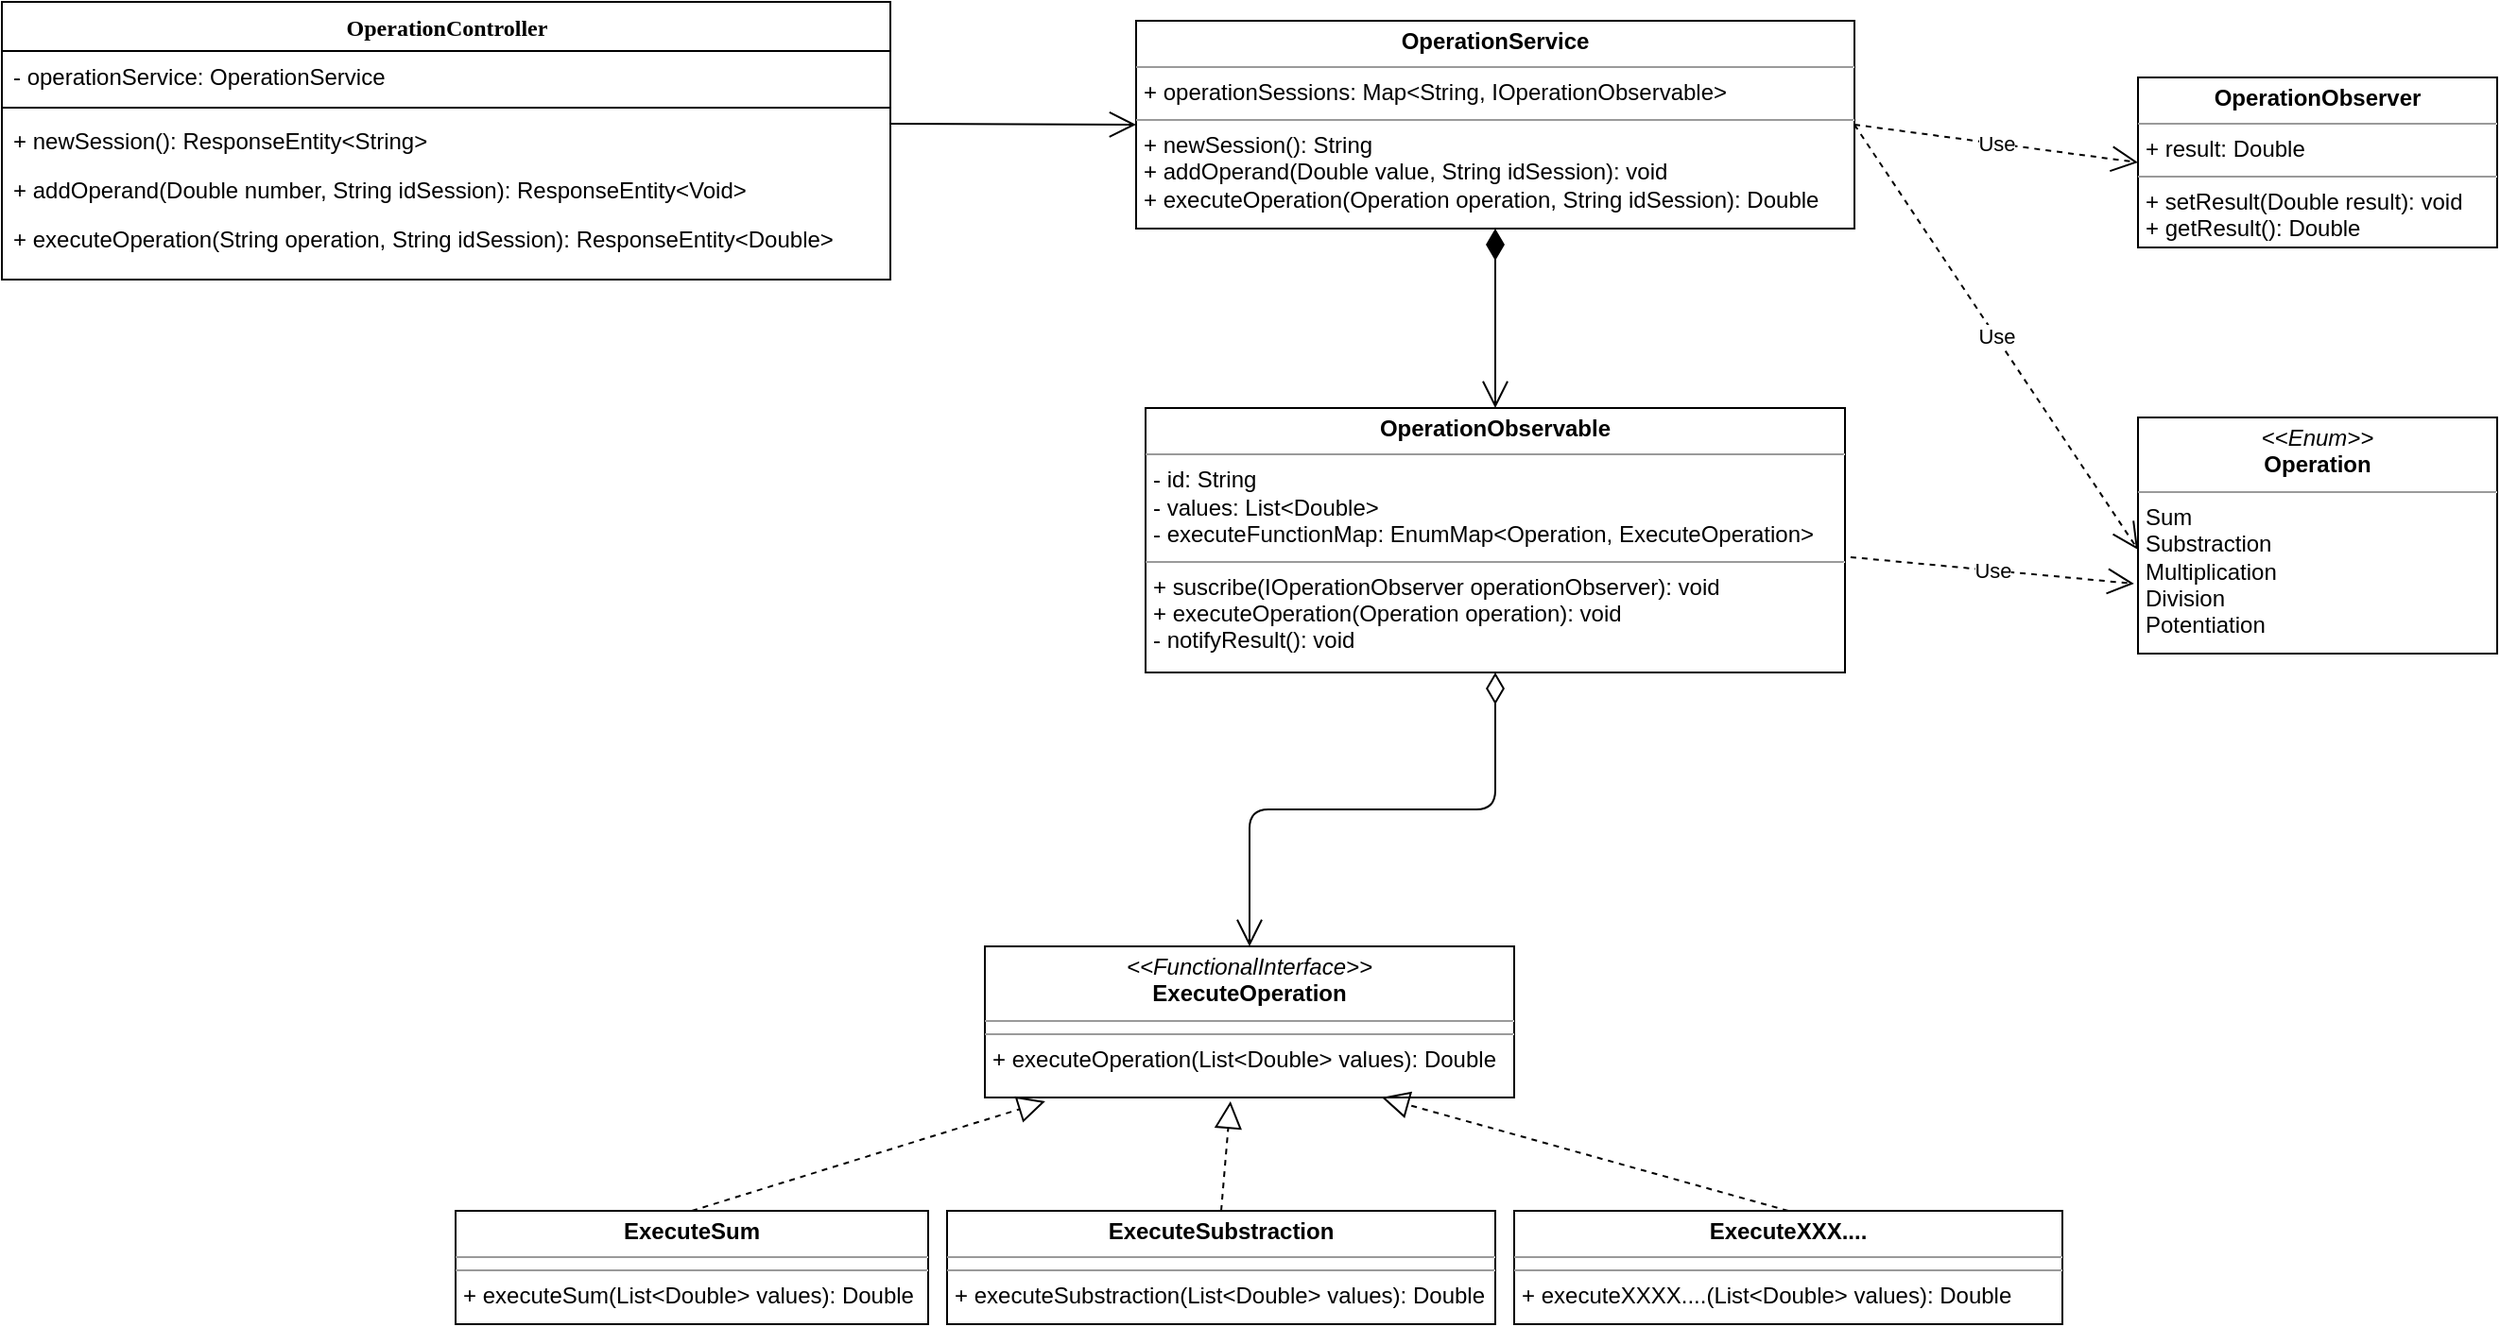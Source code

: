 <mxfile version="15.2.7" type="github">
  <diagram name="Page-1" id="9f46799a-70d6-7492-0946-bef42562c5a5">
    <mxGraphModel dx="1422" dy="741" grid="1" gridSize="10" guides="1" tooltips="1" connect="1" arrows="1" fold="1" page="1" pageScale="1" pageWidth="1100" pageHeight="850" background="none" math="0" shadow="0">
      <root>
        <mxCell id="0" />
        <mxCell id="1" parent="0" />
        <mxCell id="78961159f06e98e8-17" value="&lt;div&gt;OperationController&lt;/div&gt;" style="swimlane;html=1;fontStyle=1;align=center;verticalAlign=top;childLayout=stackLayout;horizontal=1;startSize=26;horizontalStack=0;resizeParent=1;resizeLast=0;collapsible=1;marginBottom=0;swimlaneFillColor=#ffffff;rounded=0;shadow=0;comic=0;labelBackgroundColor=none;strokeWidth=1;fillColor=none;fontFamily=Verdana;fontSize=12" parent="1" vertex="1">
          <mxGeometry x="30" y="140" width="470" height="147" as="geometry">
            <mxRectangle x="30" y="140" width="170" height="26" as="alternateBounds" />
          </mxGeometry>
        </mxCell>
        <mxCell id="78961159f06e98e8-21" value="- operationService: OperationService" style="text;html=1;strokeColor=none;fillColor=none;align=left;verticalAlign=top;spacingLeft=4;spacingRight=4;whiteSpace=wrap;overflow=hidden;rotatable=0;points=[[0,0.5],[1,0.5]];portConstraint=eastwest;" parent="78961159f06e98e8-17" vertex="1">
          <mxGeometry y="26" width="470" height="26" as="geometry" />
        </mxCell>
        <mxCell id="78961159f06e98e8-19" value="" style="line;html=1;strokeWidth=1;fillColor=none;align=left;verticalAlign=middle;spacingTop=-1;spacingLeft=3;spacingRight=3;rotatable=0;labelPosition=right;points=[];portConstraint=eastwest;" parent="78961159f06e98e8-17" vertex="1">
          <mxGeometry y="52" width="470" height="8" as="geometry" />
        </mxCell>
        <mxCell id="78961159f06e98e8-20" value="+ newSession(): ResponseEntity&amp;lt;String&amp;gt;" style="text;html=1;strokeColor=none;fillColor=none;align=left;verticalAlign=top;spacingLeft=4;spacingRight=4;whiteSpace=wrap;overflow=hidden;rotatable=0;points=[[0,0.5],[1,0.5]];portConstraint=eastwest;" parent="78961159f06e98e8-17" vertex="1">
          <mxGeometry y="60" width="470" height="26" as="geometry" />
        </mxCell>
        <mxCell id="78961159f06e98e8-27" value="+ addOperand(Double number, String idSession): ResponseEntity&amp;lt;Void&amp;gt;" style="text;html=1;strokeColor=none;fillColor=none;align=left;verticalAlign=top;spacingLeft=4;spacingRight=4;whiteSpace=wrap;overflow=hidden;rotatable=0;points=[[0,0.5],[1,0.5]];portConstraint=eastwest;" parent="78961159f06e98e8-17" vertex="1">
          <mxGeometry y="86" width="470" height="26" as="geometry" />
        </mxCell>
        <mxCell id="y-C-V-RTcDAm6VNSOx3O-1" value="+ executeOperation(String operation, String idSession): ResponseEntity&amp;lt;Double&amp;gt;" style="text;html=1;strokeColor=none;fillColor=none;align=left;verticalAlign=top;spacingLeft=4;spacingRight=4;whiteSpace=wrap;overflow=hidden;rotatable=0;points=[[0,0.5],[1,0.5]];portConstraint=eastwest;" parent="78961159f06e98e8-17" vertex="1">
          <mxGeometry y="112" width="470" height="26" as="geometry" />
        </mxCell>
        <mxCell id="y-C-V-RTcDAm6VNSOx3O-11" value="&lt;p style=&quot;margin: 0px ; margin-top: 4px ; text-align: center&quot;&gt;&lt;b&gt;OperationObserver&lt;/b&gt;&lt;/p&gt;&lt;hr size=&quot;1&quot;&gt;&lt;p style=&quot;margin: 0px ; margin-left: 4px&quot;&gt;+ result: Double&lt;br&gt;&lt;/p&gt;&lt;hr size=&quot;1&quot;&gt;&lt;p style=&quot;margin: 0px ; margin-left: 4px&quot;&gt;+ setResult(Double result): void&lt;/p&gt;&lt;p style=&quot;margin: 0px ; margin-left: 4px&quot;&gt;+ getResult(): Double&lt;br&gt;&lt;/p&gt;" style="verticalAlign=top;align=left;overflow=fill;fontSize=12;fontFamily=Helvetica;html=1;" parent="1" vertex="1">
          <mxGeometry x="1160" y="180" width="190" height="90" as="geometry" />
        </mxCell>
        <mxCell id="y-C-V-RTcDAm6VNSOx3O-12" value="&lt;p style=&quot;margin: 0px ; margin-top: 4px ; text-align: center&quot;&gt;&lt;i&gt;&amp;lt;&amp;lt;Enum&amp;gt;&amp;gt;&lt;/i&gt;&lt;br&gt;&lt;b&gt;Operation&lt;/b&gt;&lt;/p&gt;&lt;hr size=&quot;1&quot;&gt;&lt;p style=&quot;margin: 0px ; margin-left: 4px&quot;&gt;Sum&lt;/p&gt;&lt;p style=&quot;margin: 0px ; margin-left: 4px&quot;&gt;Substraction&lt;br&gt;&lt;/p&gt;&lt;p style=&quot;margin: 0px ; margin-left: 4px&quot;&gt;Multiplication&lt;/p&gt;&lt;p style=&quot;margin: 0px ; margin-left: 4px&quot;&gt;Division&lt;/p&gt;&lt;p style=&quot;margin: 0px ; margin-left: 4px&quot;&gt;Potentiation&lt;br&gt;&lt;/p&gt;&lt;p style=&quot;margin: 0px ; margin-left: 4px&quot;&gt;&lt;br&gt;&lt;/p&gt;&lt;hr size=&quot;1&quot;&gt;" style="verticalAlign=top;align=left;overflow=fill;fontSize=12;fontFamily=Helvetica;html=1;" parent="1" vertex="1">
          <mxGeometry x="1160" y="360" width="190" height="125" as="geometry" />
        </mxCell>
        <mxCell id="y-C-V-RTcDAm6VNSOx3O-14" value="&lt;p style=&quot;margin: 0px ; margin-top: 4px ; text-align: center&quot;&gt;&lt;b&gt;OperationObservable&lt;/b&gt;&lt;/p&gt;&lt;hr size=&quot;1&quot;&gt;&lt;p style=&quot;margin: 0px ; margin-left: 4px&quot;&gt;- id: String&lt;br&gt;- values: List&amp;lt;Double&amp;gt;&lt;/p&gt;&lt;p style=&quot;margin: 0px ; margin-left: 4px&quot;&gt;- executeFunctionMap: EnumMap&amp;lt;Operation, ExecuteOperation&amp;gt;&lt;br&gt;&lt;/p&gt;&lt;hr size=&quot;1&quot;&gt;&lt;p style=&quot;margin: 0px ; margin-left: 4px&quot;&gt;+ suscribe(IOperationObserver operationObserver): void&lt;br&gt;+ executeOperation(Operation operation): void&lt;/p&gt;&lt;p style=&quot;margin: 0px ; margin-left: 4px&quot;&gt;- notifyResult(): void&lt;br&gt;&lt;/p&gt;" style="verticalAlign=top;align=left;overflow=fill;fontSize=12;fontFamily=Helvetica;html=1;" parent="1" vertex="1">
          <mxGeometry x="635" y="355" width="370" height="140" as="geometry" />
        </mxCell>
        <mxCell id="y-C-V-RTcDAm6VNSOx3O-16" value="&lt;p style=&quot;margin: 0px ; margin-top: 4px ; text-align: center&quot;&gt;&lt;b&gt;OperationService&lt;/b&gt;&lt;br&gt;&lt;/p&gt;&lt;hr size=&quot;1&quot;&gt;&lt;p style=&quot;margin: 0px ; margin-left: 4px&quot;&gt;+ operationSessions: Map&amp;lt;String, IOperationObservable&amp;gt;&lt;/p&gt;&lt;hr size=&quot;1&quot;&gt;&lt;p style=&quot;margin: 0px ; margin-left: 4px&quot;&gt;+ newSession(): String&lt;/p&gt;&lt;p style=&quot;margin: 0px ; margin-left: 4px&quot;&gt;+ addOperand(Double value, String idSession): void&lt;/p&gt;&lt;p style=&quot;margin: 0px ; margin-left: 4px&quot;&gt;+ executeOperation(Operation operation, String idSession): Double&lt;br&gt;&lt;/p&gt;" style="verticalAlign=top;align=left;overflow=fill;fontSize=12;fontFamily=Helvetica;html=1;" parent="1" vertex="1">
          <mxGeometry x="630" y="150" width="380" height="110" as="geometry" />
        </mxCell>
        <mxCell id="y-C-V-RTcDAm6VNSOx3O-17" value="&lt;p style=&quot;margin: 0px ; margin-top: 4px ; text-align: center&quot;&gt;&lt;i&gt;&amp;lt;&amp;lt;FunctionalInterface&amp;gt;&amp;gt;&lt;/i&gt;&lt;br&gt;&lt;b&gt;ExecuteOperation&lt;/b&gt;&lt;/p&gt;&lt;hr size=&quot;1&quot;&gt;&lt;hr size=&quot;1&quot;&gt;&lt;p style=&quot;margin: 0px ; margin-left: 4px&quot;&gt;+ executeOperation(List&amp;lt;Double&amp;gt; values): Double&lt;br&gt;&lt;/p&gt;" style="verticalAlign=top;align=left;overflow=fill;fontSize=12;fontFamily=Helvetica;html=1;" parent="1" vertex="1">
          <mxGeometry x="550" y="640" width="280" height="80" as="geometry" />
        </mxCell>
        <mxCell id="y-C-V-RTcDAm6VNSOx3O-18" value="&lt;p style=&quot;margin: 0px ; margin-top: 4px ; text-align: center&quot;&gt;&lt;b&gt;ExecuteSum&lt;/b&gt;&lt;br&gt;&lt;/p&gt;&lt;hr size=&quot;1&quot;&gt;&lt;hr size=&quot;1&quot;&gt;&lt;p style=&quot;margin: 0px ; margin-left: 4px&quot;&gt;+ executeSum(List&amp;lt;Double&amp;gt; values): Double&lt;/p&gt;" style="verticalAlign=top;align=left;overflow=fill;fontSize=12;fontFamily=Helvetica;html=1;" parent="1" vertex="1">
          <mxGeometry x="270" y="780" width="250" height="60" as="geometry" />
        </mxCell>
        <mxCell id="o8RfmY4LV8dARZJrmqqe-1" value="" style="endArrow=block;dashed=1;endFill=0;endSize=12;html=1;exitX=0.5;exitY=0;exitDx=0;exitDy=0;entryX=0.114;entryY=1.025;entryDx=0;entryDy=0;entryPerimeter=0;" edge="1" parent="1" source="y-C-V-RTcDAm6VNSOx3O-18" target="y-C-V-RTcDAm6VNSOx3O-17">
          <mxGeometry width="160" relative="1" as="geometry">
            <mxPoint x="470" y="560" as="sourcePoint" />
            <mxPoint x="630" y="560" as="targetPoint" />
          </mxGeometry>
        </mxCell>
        <mxCell id="o8RfmY4LV8dARZJrmqqe-3" value="&lt;p style=&quot;margin: 0px ; margin-top: 4px ; text-align: center&quot;&gt;&lt;b&gt;ExecuteSubstraction&lt;/b&gt;&lt;br&gt;&lt;/p&gt;&lt;hr size=&quot;1&quot;&gt;&lt;hr size=&quot;1&quot;&gt;&lt;p style=&quot;margin: 0px ; margin-left: 4px&quot;&gt;+ executeSubstraction(List&amp;lt;Double&amp;gt; values): Double&lt;/p&gt;" style="verticalAlign=top;align=left;overflow=fill;fontSize=12;fontFamily=Helvetica;html=1;" vertex="1" parent="1">
          <mxGeometry x="530" y="780" width="290" height="60" as="geometry" />
        </mxCell>
        <mxCell id="o8RfmY4LV8dARZJrmqqe-5" value="" style="endArrow=block;dashed=1;endFill=0;endSize=12;html=1;exitX=0.5;exitY=0;exitDx=0;exitDy=0;entryX=0.464;entryY=1.025;entryDx=0;entryDy=0;entryPerimeter=0;" edge="1" parent="1" source="o8RfmY4LV8dARZJrmqqe-3" target="y-C-V-RTcDAm6VNSOx3O-17">
          <mxGeometry width="160" relative="1" as="geometry">
            <mxPoint x="405" y="790" as="sourcePoint" />
            <mxPoint x="750" y="660" as="targetPoint" />
          </mxGeometry>
        </mxCell>
        <mxCell id="o8RfmY4LV8dARZJrmqqe-6" value="&lt;p style=&quot;margin: 0px ; margin-top: 4px ; text-align: center&quot;&gt;&lt;b&gt;ExecuteXXX....&lt;/b&gt;&lt;br&gt;&lt;/p&gt;&lt;hr size=&quot;1&quot;&gt;&lt;hr size=&quot;1&quot;&gt;&lt;p style=&quot;margin: 0px ; margin-left: 4px&quot;&gt;+ executeXXXX....(List&amp;lt;Double&amp;gt; values): Double&lt;/p&gt;" style="verticalAlign=top;align=left;overflow=fill;fontSize=12;fontFamily=Helvetica;html=1;" vertex="1" parent="1">
          <mxGeometry x="830" y="780" width="290" height="60" as="geometry" />
        </mxCell>
        <mxCell id="o8RfmY4LV8dARZJrmqqe-7" value="" style="endArrow=block;dashed=1;endFill=0;endSize=12;html=1;exitX=0.5;exitY=0;exitDx=0;exitDy=0;entryX=0.75;entryY=1;entryDx=0;entryDy=0;" edge="1" parent="1" source="o8RfmY4LV8dARZJrmqqe-6" target="y-C-V-RTcDAm6VNSOx3O-17">
          <mxGeometry width="160" relative="1" as="geometry">
            <mxPoint x="685" y="790" as="sourcePoint" />
            <mxPoint x="774.08" y="662" as="targetPoint" />
          </mxGeometry>
        </mxCell>
        <mxCell id="o8RfmY4LV8dARZJrmqqe-8" value="" style="endArrow=open;html=1;endSize=12;startArrow=diamondThin;startSize=14;startFill=0;edgeStyle=orthogonalEdgeStyle;align=left;verticalAlign=bottom;exitX=0.5;exitY=1;exitDx=0;exitDy=0;entryX=0.5;entryY=0;entryDx=0;entryDy=0;" edge="1" parent="1" source="y-C-V-RTcDAm6VNSOx3O-14" target="y-C-V-RTcDAm6VNSOx3O-17">
          <mxGeometry x="-1" y="3" relative="1" as="geometry">
            <mxPoint x="640" y="580" as="sourcePoint" />
            <mxPoint x="800" y="580" as="targetPoint" />
          </mxGeometry>
        </mxCell>
        <mxCell id="o8RfmY4LV8dARZJrmqqe-9" value="" style="endArrow=open;html=1;endSize=12;startArrow=diamondThin;startSize=14;startFill=1;edgeStyle=orthogonalEdgeStyle;align=left;verticalAlign=bottom;exitX=0.5;exitY=1;exitDx=0;exitDy=0;entryX=0.5;entryY=0;entryDx=0;entryDy=0;" edge="1" parent="1" source="y-C-V-RTcDAm6VNSOx3O-16" target="y-C-V-RTcDAm6VNSOx3O-14">
          <mxGeometry x="-1" y="3" relative="1" as="geometry">
            <mxPoint x="750" y="280" as="sourcePoint" />
            <mxPoint x="910" y="280" as="targetPoint" />
          </mxGeometry>
        </mxCell>
        <mxCell id="o8RfmY4LV8dARZJrmqqe-13" value="" style="endArrow=open;endFill=1;endSize=12;html=1;" edge="1" parent="1">
          <mxGeometry width="160" relative="1" as="geometry">
            <mxPoint x="500" y="204.5" as="sourcePoint" />
            <mxPoint x="630" y="205" as="targetPoint" />
          </mxGeometry>
        </mxCell>
        <mxCell id="o8RfmY4LV8dARZJrmqqe-14" value="Use" style="endArrow=open;endSize=12;dashed=1;html=1;exitX=1;exitY=0.5;exitDx=0;exitDy=0;entryX=0;entryY=0.5;entryDx=0;entryDy=0;" edge="1" parent="1" source="y-C-V-RTcDAm6VNSOx3O-16" target="y-C-V-RTcDAm6VNSOx3O-11">
          <mxGeometry width="160" relative="1" as="geometry">
            <mxPoint x="1090" y="310" as="sourcePoint" />
            <mxPoint x="1250" y="310" as="targetPoint" />
          </mxGeometry>
        </mxCell>
        <mxCell id="o8RfmY4LV8dARZJrmqqe-15" value="Use" style="endArrow=open;endSize=12;dashed=1;html=1;exitX=1;exitY=0.5;exitDx=0;exitDy=0;" edge="1" parent="1" source="y-C-V-RTcDAm6VNSOx3O-16">
          <mxGeometry width="160" relative="1" as="geometry">
            <mxPoint x="1020" y="215" as="sourcePoint" />
            <mxPoint x="1160" y="430" as="targetPoint" />
          </mxGeometry>
        </mxCell>
        <mxCell id="o8RfmY4LV8dARZJrmqqe-16" value="Use" style="endArrow=open;endSize=12;dashed=1;html=1;exitX=1.008;exitY=0.564;exitDx=0;exitDy=0;exitPerimeter=0;entryX=-0.011;entryY=0.704;entryDx=0;entryDy=0;entryPerimeter=0;" edge="1" parent="1" source="y-C-V-RTcDAm6VNSOx3O-14" target="y-C-V-RTcDAm6VNSOx3O-12">
          <mxGeometry width="160" relative="1" as="geometry">
            <mxPoint x="1020" y="380" as="sourcePoint" />
            <mxPoint x="1170" y="605" as="targetPoint" />
          </mxGeometry>
        </mxCell>
      </root>
    </mxGraphModel>
  </diagram>
</mxfile>
